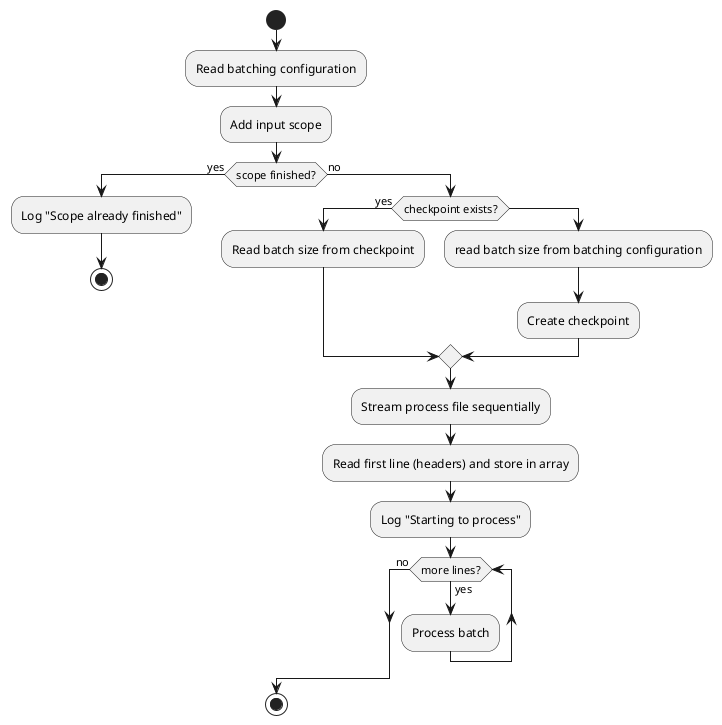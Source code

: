 @startuml
start

:Read batching configuration;

:Add input scope;

if (scope finished?) then (yes)
    :Log "Scope already finished";
    stop
else (no)
    if (checkpoint exists?) then (yes)
        :Read batch size from checkpoint;
    else
        :read batch size from batching configuration;
        :Create checkpoint;
    endif

    :Stream process file sequentially;

    :Read first line (headers) and store in array;

    :Log "Starting to process";

    while (more lines?) is (yes)
        :Process batch;
    endwhile (no)

endif

stop
@enduml